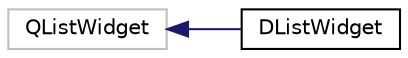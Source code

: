 digraph "类继承关系图"
{
  edge [fontname="Helvetica",fontsize="10",labelfontname="Helvetica",labelfontsize="10"];
  node [fontname="Helvetica",fontsize="10",shape=record];
  rankdir="LR";
  Node1476 [label="QListWidget",height=0.2,width=0.4,color="grey75", fillcolor="white", style="filled"];
  Node1476 -> Node0 [dir="back",color="midnightblue",fontsize="10",style="solid",fontname="Helvetica"];
  Node0 [label="DListWidget",height=0.2,width=0.4,color="black", fillcolor="white", style="filled",URL="$class_d_list_widget.html"];
}
